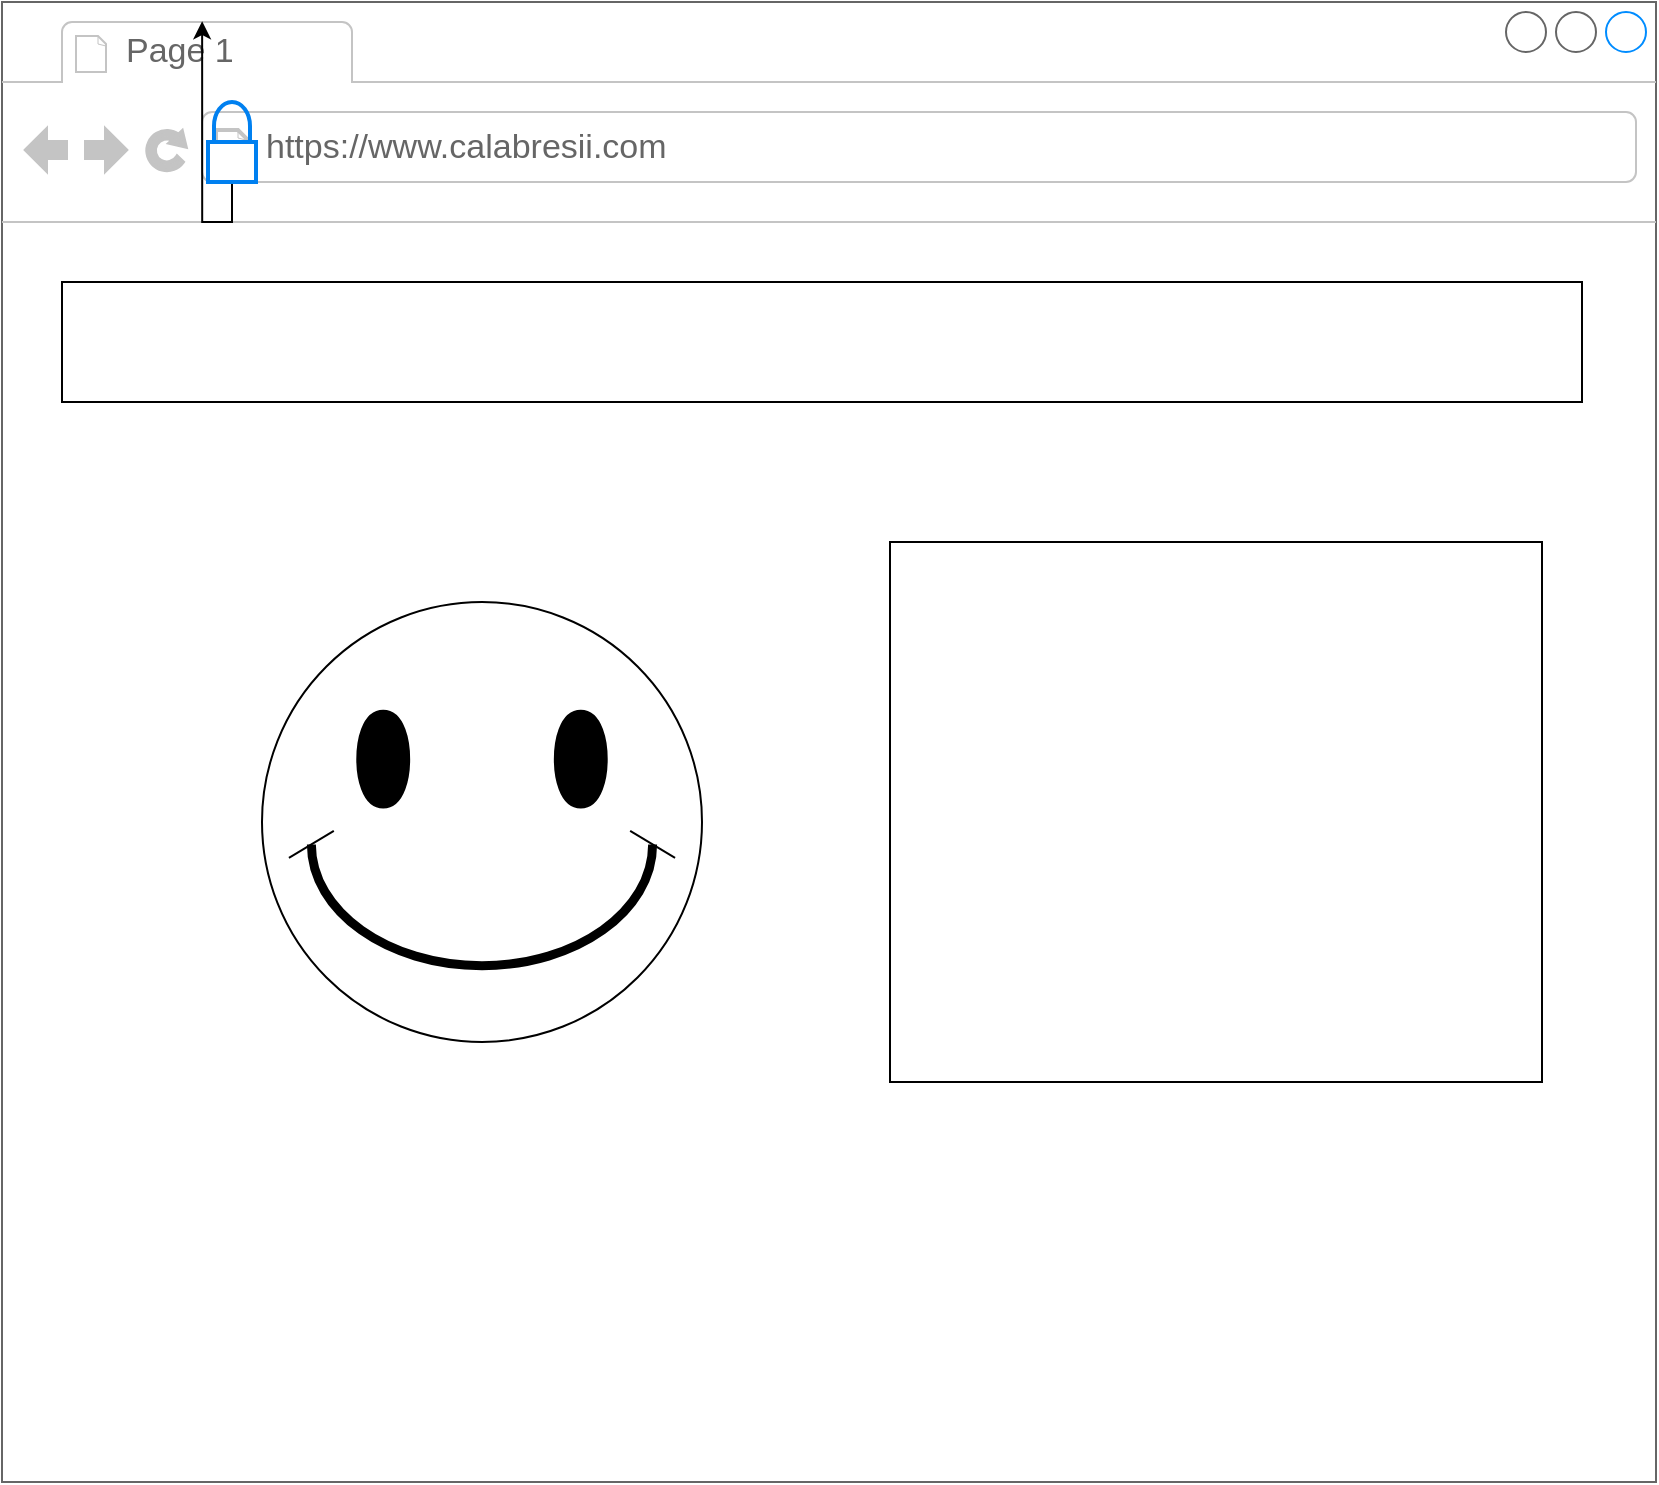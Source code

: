 <mxfile version="14.3.1" type="github">
  <diagram id="cRVBofQ3kv6o-dl3sJCA" name="Page-1">
    <mxGraphModel dx="1845" dy="868" grid="1" gridSize="10" guides="1" tooltips="1" connect="1" arrows="1" fold="1" page="1" pageScale="1" pageWidth="827" pageHeight="1169" math="0" shadow="0">
      <root>
        <mxCell id="0" />
        <mxCell id="1" parent="0" />
        <mxCell id="trmKKpm20j8YR0F4-xoy-1" value="" style="strokeWidth=1;shadow=0;dashed=0;align=center;html=1;shape=mxgraph.mockup.containers.browserWindow;rSize=0;strokeColor=#666666;strokeColor2=#008cff;strokeColor3=#c4c4c4;mainText=,;recursiveResize=0;" vertex="1" parent="1">
          <mxGeometry x="-120" width="827" height="740" as="geometry" />
        </mxCell>
        <mxCell id="trmKKpm20j8YR0F4-xoy-2" value="Page 1" style="strokeWidth=1;shadow=0;dashed=0;align=center;html=1;shape=mxgraph.mockup.containers.anchor;fontSize=17;fontColor=#666666;align=left;" vertex="1" parent="trmKKpm20j8YR0F4-xoy-1">
          <mxGeometry x="60" y="12" width="110" height="26" as="geometry" />
        </mxCell>
        <mxCell id="trmKKpm20j8YR0F4-xoy-3" value="https://www.calabresii.com" style="strokeWidth=1;shadow=0;dashed=0;align=center;html=1;shape=mxgraph.mockup.containers.anchor;rSize=0;fontSize=17;fontColor=#666666;align=left;" vertex="1" parent="trmKKpm20j8YR0F4-xoy-1">
          <mxGeometry x="130" y="60" width="250" height="26" as="geometry" />
        </mxCell>
        <mxCell id="trmKKpm20j8YR0F4-xoy-6" value="" style="rounded=0;whiteSpace=wrap;html=1;" vertex="1" parent="trmKKpm20j8YR0F4-xoy-1">
          <mxGeometry x="444" y="270" width="326" height="270" as="geometry" />
        </mxCell>
        <mxCell id="trmKKpm20j8YR0F4-xoy-9" value="" style="verticalLabelPosition=bottom;verticalAlign=top;html=1;shape=mxgraph.basic.smiley" vertex="1" parent="trmKKpm20j8YR0F4-xoy-1">
          <mxGeometry x="130" y="300" width="220" height="220" as="geometry" />
        </mxCell>
        <mxCell id="trmKKpm20j8YR0F4-xoy-23" style="edgeStyle=orthogonalEdgeStyle;rounded=0;orthogonalLoop=1;jettySize=auto;html=1;entryX=0.121;entryY=0.013;entryDx=0;entryDy=0;entryPerimeter=0;" edge="1" parent="trmKKpm20j8YR0F4-xoy-1" source="trmKKpm20j8YR0F4-xoy-11" target="trmKKpm20j8YR0F4-xoy-1">
          <mxGeometry relative="1" as="geometry" />
        </mxCell>
        <mxCell id="trmKKpm20j8YR0F4-xoy-11" value="" style="html=1;verticalLabelPosition=bottom;align=center;labelBackgroundColor=#ffffff;verticalAlign=top;strokeWidth=2;strokeColor=#0080F0;shadow=0;dashed=0;shape=mxgraph.ios7.icons.locked;" vertex="1" parent="trmKKpm20j8YR0F4-xoy-1">
          <mxGeometry x="103" y="50" width="24" height="40" as="geometry" />
        </mxCell>
        <mxCell id="trmKKpm20j8YR0F4-xoy-17" value="" style="rounded=0;whiteSpace=wrap;html=1;" vertex="1" parent="trmKKpm20j8YR0F4-xoy-1">
          <mxGeometry x="30" y="140" width="760" height="60" as="geometry" />
        </mxCell>
        <mxCell id="trmKKpm20j8YR0F4-xoy-20" value="&lt;h1&gt;&lt;br&gt;&lt;/h1&gt;" style="text;html=1;strokeColor=none;fillColor=none;spacing=5;spacingTop=-20;whiteSpace=wrap;overflow=hidden;rounded=0;" vertex="1" parent="trmKKpm20j8YR0F4-xoy-1">
          <mxGeometry x="30" y="140" width="760" height="60" as="geometry" />
        </mxCell>
      </root>
    </mxGraphModel>
  </diagram>
</mxfile>
